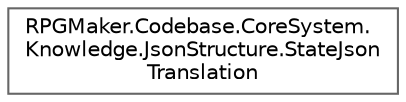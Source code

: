 digraph "クラス階層図"
{
 // LATEX_PDF_SIZE
  bgcolor="transparent";
  edge [fontname=Helvetica,fontsize=10,labelfontname=Helvetica,labelfontsize=10];
  node [fontname=Helvetica,fontsize=10,shape=box,height=0.2,width=0.4];
  rankdir="LR";
  Node0 [id="Node000000",label="RPGMaker.Codebase.CoreSystem.\lKnowledge.JsonStructure.StateJson\lTranslation",height=0.2,width=0.4,color="grey40", fillcolor="white", style="filled",URL="$de/d50/class_r_p_g_maker_1_1_codebase_1_1_core_system_1_1_knowledge_1_1_json_structure_1_1_state_json_translation.html",tooltip=" "];
}
